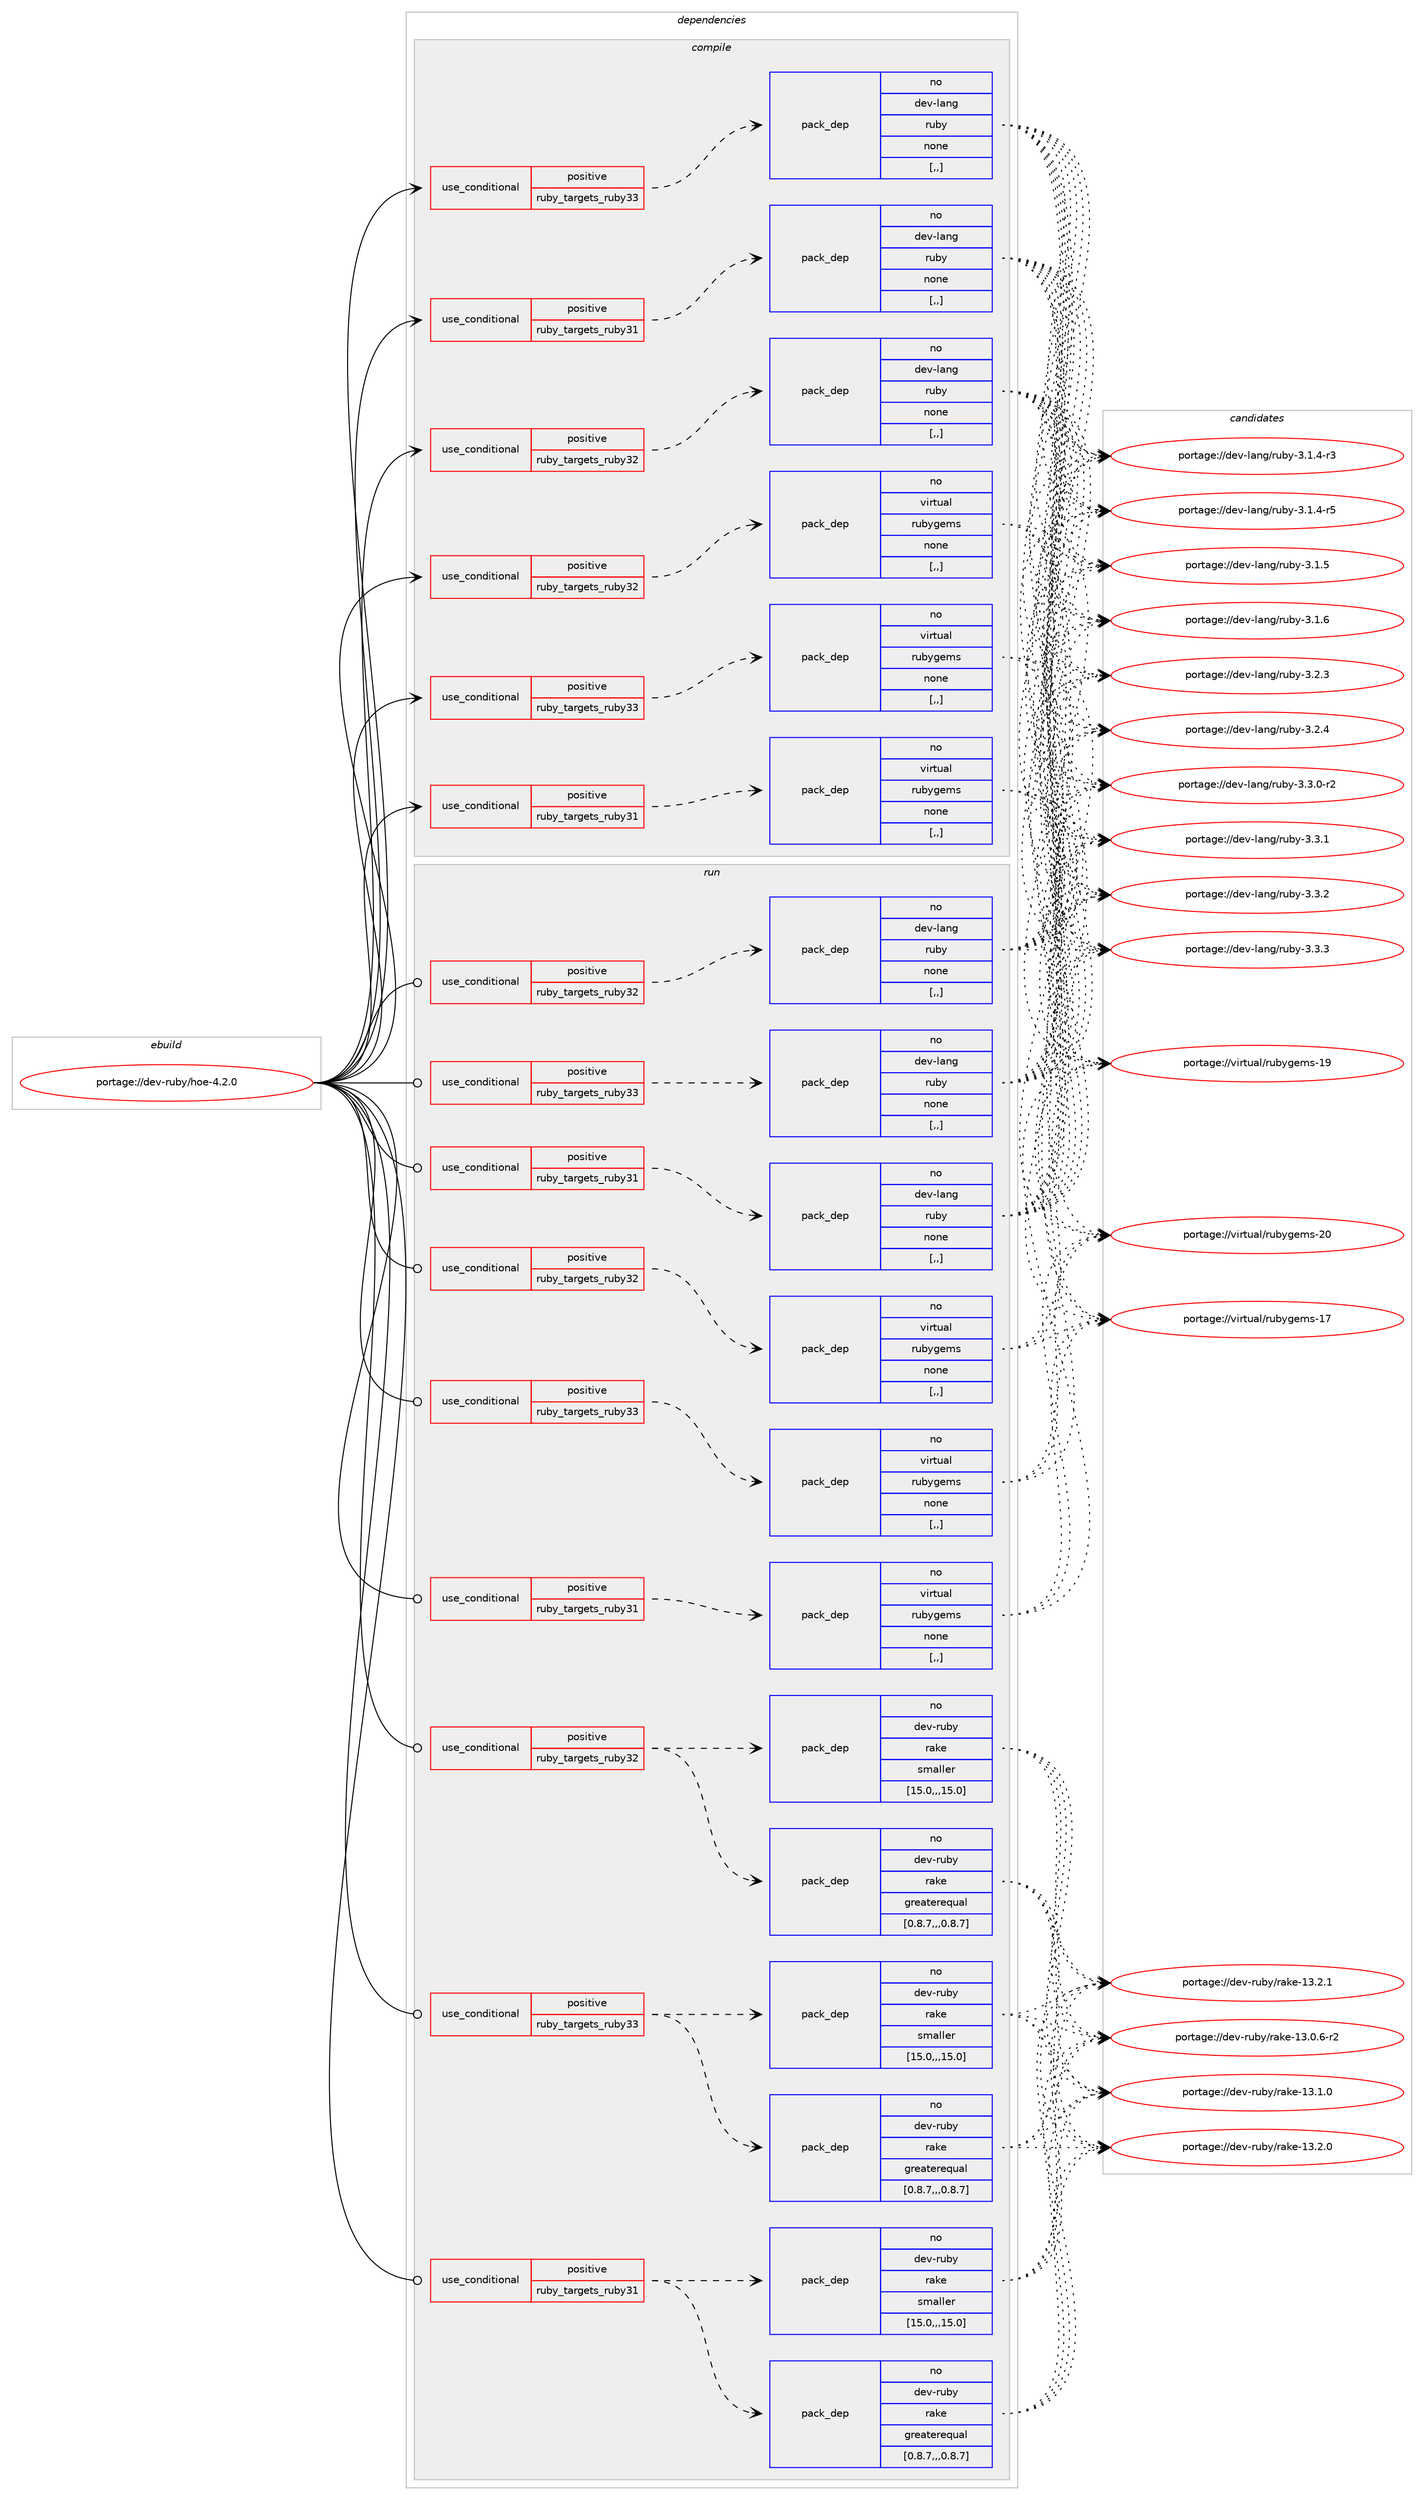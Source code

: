 digraph prolog {

# *************
# Graph options
# *************

newrank=true;
concentrate=true;
compound=true;
graph [rankdir=LR,fontname=Helvetica,fontsize=10,ranksep=1.5];#, ranksep=2.5, nodesep=0.2];
edge  [arrowhead=vee];
node  [fontname=Helvetica,fontsize=10];

# **********
# The ebuild
# **********

subgraph cluster_leftcol {
color=gray;
rank=same;
label=<<i>ebuild</i>>;
id [label="portage://dev-ruby/hoe-4.2.0", color=red, width=4, href="../dev-ruby/hoe-4.2.0.svg"];
}

# ****************
# The dependencies
# ****************

subgraph cluster_midcol {
color=gray;
label=<<i>dependencies</i>>;
subgraph cluster_compile {
fillcolor="#eeeeee";
style=filled;
label=<<i>compile</i>>;
subgraph cond47503 {
dependency182087 [label=<<TABLE BORDER="0" CELLBORDER="1" CELLSPACING="0" CELLPADDING="4"><TR><TD ROWSPAN="3" CELLPADDING="10">use_conditional</TD></TR><TR><TD>positive</TD></TR><TR><TD>ruby_targets_ruby31</TD></TR></TABLE>>, shape=none, color=red];
subgraph pack133287 {
dependency182088 [label=<<TABLE BORDER="0" CELLBORDER="1" CELLSPACING="0" CELLPADDING="4" WIDTH="220"><TR><TD ROWSPAN="6" CELLPADDING="30">pack_dep</TD></TR><TR><TD WIDTH="110">no</TD></TR><TR><TD>dev-lang</TD></TR><TR><TD>ruby</TD></TR><TR><TD>none</TD></TR><TR><TD>[,,]</TD></TR></TABLE>>, shape=none, color=blue];
}
dependency182087:e -> dependency182088:w [weight=20,style="dashed",arrowhead="vee"];
}
id:e -> dependency182087:w [weight=20,style="solid",arrowhead="vee"];
subgraph cond47504 {
dependency182089 [label=<<TABLE BORDER="0" CELLBORDER="1" CELLSPACING="0" CELLPADDING="4"><TR><TD ROWSPAN="3" CELLPADDING="10">use_conditional</TD></TR><TR><TD>positive</TD></TR><TR><TD>ruby_targets_ruby31</TD></TR></TABLE>>, shape=none, color=red];
subgraph pack133288 {
dependency182090 [label=<<TABLE BORDER="0" CELLBORDER="1" CELLSPACING="0" CELLPADDING="4" WIDTH="220"><TR><TD ROWSPAN="6" CELLPADDING="30">pack_dep</TD></TR><TR><TD WIDTH="110">no</TD></TR><TR><TD>virtual</TD></TR><TR><TD>rubygems</TD></TR><TR><TD>none</TD></TR><TR><TD>[,,]</TD></TR></TABLE>>, shape=none, color=blue];
}
dependency182089:e -> dependency182090:w [weight=20,style="dashed",arrowhead="vee"];
}
id:e -> dependency182089:w [weight=20,style="solid",arrowhead="vee"];
subgraph cond47505 {
dependency182091 [label=<<TABLE BORDER="0" CELLBORDER="1" CELLSPACING="0" CELLPADDING="4"><TR><TD ROWSPAN="3" CELLPADDING="10">use_conditional</TD></TR><TR><TD>positive</TD></TR><TR><TD>ruby_targets_ruby32</TD></TR></TABLE>>, shape=none, color=red];
subgraph pack133289 {
dependency182092 [label=<<TABLE BORDER="0" CELLBORDER="1" CELLSPACING="0" CELLPADDING="4" WIDTH="220"><TR><TD ROWSPAN="6" CELLPADDING="30">pack_dep</TD></TR><TR><TD WIDTH="110">no</TD></TR><TR><TD>dev-lang</TD></TR><TR><TD>ruby</TD></TR><TR><TD>none</TD></TR><TR><TD>[,,]</TD></TR></TABLE>>, shape=none, color=blue];
}
dependency182091:e -> dependency182092:w [weight=20,style="dashed",arrowhead="vee"];
}
id:e -> dependency182091:w [weight=20,style="solid",arrowhead="vee"];
subgraph cond47506 {
dependency182093 [label=<<TABLE BORDER="0" CELLBORDER="1" CELLSPACING="0" CELLPADDING="4"><TR><TD ROWSPAN="3" CELLPADDING="10">use_conditional</TD></TR><TR><TD>positive</TD></TR><TR><TD>ruby_targets_ruby32</TD></TR></TABLE>>, shape=none, color=red];
subgraph pack133290 {
dependency182094 [label=<<TABLE BORDER="0" CELLBORDER="1" CELLSPACING="0" CELLPADDING="4" WIDTH="220"><TR><TD ROWSPAN="6" CELLPADDING="30">pack_dep</TD></TR><TR><TD WIDTH="110">no</TD></TR><TR><TD>virtual</TD></TR><TR><TD>rubygems</TD></TR><TR><TD>none</TD></TR><TR><TD>[,,]</TD></TR></TABLE>>, shape=none, color=blue];
}
dependency182093:e -> dependency182094:w [weight=20,style="dashed",arrowhead="vee"];
}
id:e -> dependency182093:w [weight=20,style="solid",arrowhead="vee"];
subgraph cond47507 {
dependency182095 [label=<<TABLE BORDER="0" CELLBORDER="1" CELLSPACING="0" CELLPADDING="4"><TR><TD ROWSPAN="3" CELLPADDING="10">use_conditional</TD></TR><TR><TD>positive</TD></TR><TR><TD>ruby_targets_ruby33</TD></TR></TABLE>>, shape=none, color=red];
subgraph pack133291 {
dependency182096 [label=<<TABLE BORDER="0" CELLBORDER="1" CELLSPACING="0" CELLPADDING="4" WIDTH="220"><TR><TD ROWSPAN="6" CELLPADDING="30">pack_dep</TD></TR><TR><TD WIDTH="110">no</TD></TR><TR><TD>dev-lang</TD></TR><TR><TD>ruby</TD></TR><TR><TD>none</TD></TR><TR><TD>[,,]</TD></TR></TABLE>>, shape=none, color=blue];
}
dependency182095:e -> dependency182096:w [weight=20,style="dashed",arrowhead="vee"];
}
id:e -> dependency182095:w [weight=20,style="solid",arrowhead="vee"];
subgraph cond47508 {
dependency182097 [label=<<TABLE BORDER="0" CELLBORDER="1" CELLSPACING="0" CELLPADDING="4"><TR><TD ROWSPAN="3" CELLPADDING="10">use_conditional</TD></TR><TR><TD>positive</TD></TR><TR><TD>ruby_targets_ruby33</TD></TR></TABLE>>, shape=none, color=red];
subgraph pack133292 {
dependency182098 [label=<<TABLE BORDER="0" CELLBORDER="1" CELLSPACING="0" CELLPADDING="4" WIDTH="220"><TR><TD ROWSPAN="6" CELLPADDING="30">pack_dep</TD></TR><TR><TD WIDTH="110">no</TD></TR><TR><TD>virtual</TD></TR><TR><TD>rubygems</TD></TR><TR><TD>none</TD></TR><TR><TD>[,,]</TD></TR></TABLE>>, shape=none, color=blue];
}
dependency182097:e -> dependency182098:w [weight=20,style="dashed",arrowhead="vee"];
}
id:e -> dependency182097:w [weight=20,style="solid",arrowhead="vee"];
}
subgraph cluster_compileandrun {
fillcolor="#eeeeee";
style=filled;
label=<<i>compile and run</i>>;
}
subgraph cluster_run {
fillcolor="#eeeeee";
style=filled;
label=<<i>run</i>>;
subgraph cond47509 {
dependency182099 [label=<<TABLE BORDER="0" CELLBORDER="1" CELLSPACING="0" CELLPADDING="4"><TR><TD ROWSPAN="3" CELLPADDING="10">use_conditional</TD></TR><TR><TD>positive</TD></TR><TR><TD>ruby_targets_ruby31</TD></TR></TABLE>>, shape=none, color=red];
subgraph pack133293 {
dependency182100 [label=<<TABLE BORDER="0" CELLBORDER="1" CELLSPACING="0" CELLPADDING="4" WIDTH="220"><TR><TD ROWSPAN="6" CELLPADDING="30">pack_dep</TD></TR><TR><TD WIDTH="110">no</TD></TR><TR><TD>dev-lang</TD></TR><TR><TD>ruby</TD></TR><TR><TD>none</TD></TR><TR><TD>[,,]</TD></TR></TABLE>>, shape=none, color=blue];
}
dependency182099:e -> dependency182100:w [weight=20,style="dashed",arrowhead="vee"];
}
id:e -> dependency182099:w [weight=20,style="solid",arrowhead="odot"];
subgraph cond47510 {
dependency182101 [label=<<TABLE BORDER="0" CELLBORDER="1" CELLSPACING="0" CELLPADDING="4"><TR><TD ROWSPAN="3" CELLPADDING="10">use_conditional</TD></TR><TR><TD>positive</TD></TR><TR><TD>ruby_targets_ruby31</TD></TR></TABLE>>, shape=none, color=red];
subgraph pack133294 {
dependency182102 [label=<<TABLE BORDER="0" CELLBORDER="1" CELLSPACING="0" CELLPADDING="4" WIDTH="220"><TR><TD ROWSPAN="6" CELLPADDING="30">pack_dep</TD></TR><TR><TD WIDTH="110">no</TD></TR><TR><TD>dev-ruby</TD></TR><TR><TD>rake</TD></TR><TR><TD>greaterequal</TD></TR><TR><TD>[0.8.7,,,0.8.7]</TD></TR></TABLE>>, shape=none, color=blue];
}
dependency182101:e -> dependency182102:w [weight=20,style="dashed",arrowhead="vee"];
subgraph pack133295 {
dependency182103 [label=<<TABLE BORDER="0" CELLBORDER="1" CELLSPACING="0" CELLPADDING="4" WIDTH="220"><TR><TD ROWSPAN="6" CELLPADDING="30">pack_dep</TD></TR><TR><TD WIDTH="110">no</TD></TR><TR><TD>dev-ruby</TD></TR><TR><TD>rake</TD></TR><TR><TD>smaller</TD></TR><TR><TD>[15.0,,,15.0]</TD></TR></TABLE>>, shape=none, color=blue];
}
dependency182101:e -> dependency182103:w [weight=20,style="dashed",arrowhead="vee"];
}
id:e -> dependency182101:w [weight=20,style="solid",arrowhead="odot"];
subgraph cond47511 {
dependency182104 [label=<<TABLE BORDER="0" CELLBORDER="1" CELLSPACING="0" CELLPADDING="4"><TR><TD ROWSPAN="3" CELLPADDING="10">use_conditional</TD></TR><TR><TD>positive</TD></TR><TR><TD>ruby_targets_ruby31</TD></TR></TABLE>>, shape=none, color=red];
subgraph pack133296 {
dependency182105 [label=<<TABLE BORDER="0" CELLBORDER="1" CELLSPACING="0" CELLPADDING="4" WIDTH="220"><TR><TD ROWSPAN="6" CELLPADDING="30">pack_dep</TD></TR><TR><TD WIDTH="110">no</TD></TR><TR><TD>virtual</TD></TR><TR><TD>rubygems</TD></TR><TR><TD>none</TD></TR><TR><TD>[,,]</TD></TR></TABLE>>, shape=none, color=blue];
}
dependency182104:e -> dependency182105:w [weight=20,style="dashed",arrowhead="vee"];
}
id:e -> dependency182104:w [weight=20,style="solid",arrowhead="odot"];
subgraph cond47512 {
dependency182106 [label=<<TABLE BORDER="0" CELLBORDER="1" CELLSPACING="0" CELLPADDING="4"><TR><TD ROWSPAN="3" CELLPADDING="10">use_conditional</TD></TR><TR><TD>positive</TD></TR><TR><TD>ruby_targets_ruby32</TD></TR></TABLE>>, shape=none, color=red];
subgraph pack133297 {
dependency182107 [label=<<TABLE BORDER="0" CELLBORDER="1" CELLSPACING="0" CELLPADDING="4" WIDTH="220"><TR><TD ROWSPAN="6" CELLPADDING="30">pack_dep</TD></TR><TR><TD WIDTH="110">no</TD></TR><TR><TD>dev-lang</TD></TR><TR><TD>ruby</TD></TR><TR><TD>none</TD></TR><TR><TD>[,,]</TD></TR></TABLE>>, shape=none, color=blue];
}
dependency182106:e -> dependency182107:w [weight=20,style="dashed",arrowhead="vee"];
}
id:e -> dependency182106:w [weight=20,style="solid",arrowhead="odot"];
subgraph cond47513 {
dependency182108 [label=<<TABLE BORDER="0" CELLBORDER="1" CELLSPACING="0" CELLPADDING="4"><TR><TD ROWSPAN="3" CELLPADDING="10">use_conditional</TD></TR><TR><TD>positive</TD></TR><TR><TD>ruby_targets_ruby32</TD></TR></TABLE>>, shape=none, color=red];
subgraph pack133298 {
dependency182109 [label=<<TABLE BORDER="0" CELLBORDER="1" CELLSPACING="0" CELLPADDING="4" WIDTH="220"><TR><TD ROWSPAN="6" CELLPADDING="30">pack_dep</TD></TR><TR><TD WIDTH="110">no</TD></TR><TR><TD>dev-ruby</TD></TR><TR><TD>rake</TD></TR><TR><TD>greaterequal</TD></TR><TR><TD>[0.8.7,,,0.8.7]</TD></TR></TABLE>>, shape=none, color=blue];
}
dependency182108:e -> dependency182109:w [weight=20,style="dashed",arrowhead="vee"];
subgraph pack133299 {
dependency182110 [label=<<TABLE BORDER="0" CELLBORDER="1" CELLSPACING="0" CELLPADDING="4" WIDTH="220"><TR><TD ROWSPAN="6" CELLPADDING="30">pack_dep</TD></TR><TR><TD WIDTH="110">no</TD></TR><TR><TD>dev-ruby</TD></TR><TR><TD>rake</TD></TR><TR><TD>smaller</TD></TR><TR><TD>[15.0,,,15.0]</TD></TR></TABLE>>, shape=none, color=blue];
}
dependency182108:e -> dependency182110:w [weight=20,style="dashed",arrowhead="vee"];
}
id:e -> dependency182108:w [weight=20,style="solid",arrowhead="odot"];
subgraph cond47514 {
dependency182111 [label=<<TABLE BORDER="0" CELLBORDER="1" CELLSPACING="0" CELLPADDING="4"><TR><TD ROWSPAN="3" CELLPADDING="10">use_conditional</TD></TR><TR><TD>positive</TD></TR><TR><TD>ruby_targets_ruby32</TD></TR></TABLE>>, shape=none, color=red];
subgraph pack133300 {
dependency182112 [label=<<TABLE BORDER="0" CELLBORDER="1" CELLSPACING="0" CELLPADDING="4" WIDTH="220"><TR><TD ROWSPAN="6" CELLPADDING="30">pack_dep</TD></TR><TR><TD WIDTH="110">no</TD></TR><TR><TD>virtual</TD></TR><TR><TD>rubygems</TD></TR><TR><TD>none</TD></TR><TR><TD>[,,]</TD></TR></TABLE>>, shape=none, color=blue];
}
dependency182111:e -> dependency182112:w [weight=20,style="dashed",arrowhead="vee"];
}
id:e -> dependency182111:w [weight=20,style="solid",arrowhead="odot"];
subgraph cond47515 {
dependency182113 [label=<<TABLE BORDER="0" CELLBORDER="1" CELLSPACING="0" CELLPADDING="4"><TR><TD ROWSPAN="3" CELLPADDING="10">use_conditional</TD></TR><TR><TD>positive</TD></TR><TR><TD>ruby_targets_ruby33</TD></TR></TABLE>>, shape=none, color=red];
subgraph pack133301 {
dependency182114 [label=<<TABLE BORDER="0" CELLBORDER="1" CELLSPACING="0" CELLPADDING="4" WIDTH="220"><TR><TD ROWSPAN="6" CELLPADDING="30">pack_dep</TD></TR><TR><TD WIDTH="110">no</TD></TR><TR><TD>dev-lang</TD></TR><TR><TD>ruby</TD></TR><TR><TD>none</TD></TR><TR><TD>[,,]</TD></TR></TABLE>>, shape=none, color=blue];
}
dependency182113:e -> dependency182114:w [weight=20,style="dashed",arrowhead="vee"];
}
id:e -> dependency182113:w [weight=20,style="solid",arrowhead="odot"];
subgraph cond47516 {
dependency182115 [label=<<TABLE BORDER="0" CELLBORDER="1" CELLSPACING="0" CELLPADDING="4"><TR><TD ROWSPAN="3" CELLPADDING="10">use_conditional</TD></TR><TR><TD>positive</TD></TR><TR><TD>ruby_targets_ruby33</TD></TR></TABLE>>, shape=none, color=red];
subgraph pack133302 {
dependency182116 [label=<<TABLE BORDER="0" CELLBORDER="1" CELLSPACING="0" CELLPADDING="4" WIDTH="220"><TR><TD ROWSPAN="6" CELLPADDING="30">pack_dep</TD></TR><TR><TD WIDTH="110">no</TD></TR><TR><TD>dev-ruby</TD></TR><TR><TD>rake</TD></TR><TR><TD>greaterequal</TD></TR><TR><TD>[0.8.7,,,0.8.7]</TD></TR></TABLE>>, shape=none, color=blue];
}
dependency182115:e -> dependency182116:w [weight=20,style="dashed",arrowhead="vee"];
subgraph pack133303 {
dependency182117 [label=<<TABLE BORDER="0" CELLBORDER="1" CELLSPACING="0" CELLPADDING="4" WIDTH="220"><TR><TD ROWSPAN="6" CELLPADDING="30">pack_dep</TD></TR><TR><TD WIDTH="110">no</TD></TR><TR><TD>dev-ruby</TD></TR><TR><TD>rake</TD></TR><TR><TD>smaller</TD></TR><TR><TD>[15.0,,,15.0]</TD></TR></TABLE>>, shape=none, color=blue];
}
dependency182115:e -> dependency182117:w [weight=20,style="dashed",arrowhead="vee"];
}
id:e -> dependency182115:w [weight=20,style="solid",arrowhead="odot"];
subgraph cond47517 {
dependency182118 [label=<<TABLE BORDER="0" CELLBORDER="1" CELLSPACING="0" CELLPADDING="4"><TR><TD ROWSPAN="3" CELLPADDING="10">use_conditional</TD></TR><TR><TD>positive</TD></TR><TR><TD>ruby_targets_ruby33</TD></TR></TABLE>>, shape=none, color=red];
subgraph pack133304 {
dependency182119 [label=<<TABLE BORDER="0" CELLBORDER="1" CELLSPACING="0" CELLPADDING="4" WIDTH="220"><TR><TD ROWSPAN="6" CELLPADDING="30">pack_dep</TD></TR><TR><TD WIDTH="110">no</TD></TR><TR><TD>virtual</TD></TR><TR><TD>rubygems</TD></TR><TR><TD>none</TD></TR><TR><TD>[,,]</TD></TR></TABLE>>, shape=none, color=blue];
}
dependency182118:e -> dependency182119:w [weight=20,style="dashed",arrowhead="vee"];
}
id:e -> dependency182118:w [weight=20,style="solid",arrowhead="odot"];
}
}

# **************
# The candidates
# **************

subgraph cluster_choices {
rank=same;
color=gray;
label=<<i>candidates</i>>;

subgraph choice133287 {
color=black;
nodesep=1;
choice100101118451089711010347114117981214551464946524511451 [label="portage://dev-lang/ruby-3.1.4-r3", color=red, width=4,href="../dev-lang/ruby-3.1.4-r3.svg"];
choice100101118451089711010347114117981214551464946524511453 [label="portage://dev-lang/ruby-3.1.4-r5", color=red, width=4,href="../dev-lang/ruby-3.1.4-r5.svg"];
choice10010111845108971101034711411798121455146494653 [label="portage://dev-lang/ruby-3.1.5", color=red, width=4,href="../dev-lang/ruby-3.1.5.svg"];
choice10010111845108971101034711411798121455146494654 [label="portage://dev-lang/ruby-3.1.6", color=red, width=4,href="../dev-lang/ruby-3.1.6.svg"];
choice10010111845108971101034711411798121455146504651 [label="portage://dev-lang/ruby-3.2.3", color=red, width=4,href="../dev-lang/ruby-3.2.3.svg"];
choice10010111845108971101034711411798121455146504652 [label="portage://dev-lang/ruby-3.2.4", color=red, width=4,href="../dev-lang/ruby-3.2.4.svg"];
choice100101118451089711010347114117981214551465146484511450 [label="portage://dev-lang/ruby-3.3.0-r2", color=red, width=4,href="../dev-lang/ruby-3.3.0-r2.svg"];
choice10010111845108971101034711411798121455146514649 [label="portage://dev-lang/ruby-3.3.1", color=red, width=4,href="../dev-lang/ruby-3.3.1.svg"];
choice10010111845108971101034711411798121455146514650 [label="portage://dev-lang/ruby-3.3.2", color=red, width=4,href="../dev-lang/ruby-3.3.2.svg"];
choice10010111845108971101034711411798121455146514651 [label="portage://dev-lang/ruby-3.3.3", color=red, width=4,href="../dev-lang/ruby-3.3.3.svg"];
dependency182088:e -> choice100101118451089711010347114117981214551464946524511451:w [style=dotted,weight="100"];
dependency182088:e -> choice100101118451089711010347114117981214551464946524511453:w [style=dotted,weight="100"];
dependency182088:e -> choice10010111845108971101034711411798121455146494653:w [style=dotted,weight="100"];
dependency182088:e -> choice10010111845108971101034711411798121455146494654:w [style=dotted,weight="100"];
dependency182088:e -> choice10010111845108971101034711411798121455146504651:w [style=dotted,weight="100"];
dependency182088:e -> choice10010111845108971101034711411798121455146504652:w [style=dotted,weight="100"];
dependency182088:e -> choice100101118451089711010347114117981214551465146484511450:w [style=dotted,weight="100"];
dependency182088:e -> choice10010111845108971101034711411798121455146514649:w [style=dotted,weight="100"];
dependency182088:e -> choice10010111845108971101034711411798121455146514650:w [style=dotted,weight="100"];
dependency182088:e -> choice10010111845108971101034711411798121455146514651:w [style=dotted,weight="100"];
}
subgraph choice133288 {
color=black;
nodesep=1;
choice118105114116117971084711411798121103101109115454955 [label="portage://virtual/rubygems-17", color=red, width=4,href="../virtual/rubygems-17.svg"];
choice118105114116117971084711411798121103101109115454957 [label="portage://virtual/rubygems-19", color=red, width=4,href="../virtual/rubygems-19.svg"];
choice118105114116117971084711411798121103101109115455048 [label="portage://virtual/rubygems-20", color=red, width=4,href="../virtual/rubygems-20.svg"];
dependency182090:e -> choice118105114116117971084711411798121103101109115454955:w [style=dotted,weight="100"];
dependency182090:e -> choice118105114116117971084711411798121103101109115454957:w [style=dotted,weight="100"];
dependency182090:e -> choice118105114116117971084711411798121103101109115455048:w [style=dotted,weight="100"];
}
subgraph choice133289 {
color=black;
nodesep=1;
choice100101118451089711010347114117981214551464946524511451 [label="portage://dev-lang/ruby-3.1.4-r3", color=red, width=4,href="../dev-lang/ruby-3.1.4-r3.svg"];
choice100101118451089711010347114117981214551464946524511453 [label="portage://dev-lang/ruby-3.1.4-r5", color=red, width=4,href="../dev-lang/ruby-3.1.4-r5.svg"];
choice10010111845108971101034711411798121455146494653 [label="portage://dev-lang/ruby-3.1.5", color=red, width=4,href="../dev-lang/ruby-3.1.5.svg"];
choice10010111845108971101034711411798121455146494654 [label="portage://dev-lang/ruby-3.1.6", color=red, width=4,href="../dev-lang/ruby-3.1.6.svg"];
choice10010111845108971101034711411798121455146504651 [label="portage://dev-lang/ruby-3.2.3", color=red, width=4,href="../dev-lang/ruby-3.2.3.svg"];
choice10010111845108971101034711411798121455146504652 [label="portage://dev-lang/ruby-3.2.4", color=red, width=4,href="../dev-lang/ruby-3.2.4.svg"];
choice100101118451089711010347114117981214551465146484511450 [label="portage://dev-lang/ruby-3.3.0-r2", color=red, width=4,href="../dev-lang/ruby-3.3.0-r2.svg"];
choice10010111845108971101034711411798121455146514649 [label="portage://dev-lang/ruby-3.3.1", color=red, width=4,href="../dev-lang/ruby-3.3.1.svg"];
choice10010111845108971101034711411798121455146514650 [label="portage://dev-lang/ruby-3.3.2", color=red, width=4,href="../dev-lang/ruby-3.3.2.svg"];
choice10010111845108971101034711411798121455146514651 [label="portage://dev-lang/ruby-3.3.3", color=red, width=4,href="../dev-lang/ruby-3.3.3.svg"];
dependency182092:e -> choice100101118451089711010347114117981214551464946524511451:w [style=dotted,weight="100"];
dependency182092:e -> choice100101118451089711010347114117981214551464946524511453:w [style=dotted,weight="100"];
dependency182092:e -> choice10010111845108971101034711411798121455146494653:w [style=dotted,weight="100"];
dependency182092:e -> choice10010111845108971101034711411798121455146494654:w [style=dotted,weight="100"];
dependency182092:e -> choice10010111845108971101034711411798121455146504651:w [style=dotted,weight="100"];
dependency182092:e -> choice10010111845108971101034711411798121455146504652:w [style=dotted,weight="100"];
dependency182092:e -> choice100101118451089711010347114117981214551465146484511450:w [style=dotted,weight="100"];
dependency182092:e -> choice10010111845108971101034711411798121455146514649:w [style=dotted,weight="100"];
dependency182092:e -> choice10010111845108971101034711411798121455146514650:w [style=dotted,weight="100"];
dependency182092:e -> choice10010111845108971101034711411798121455146514651:w [style=dotted,weight="100"];
}
subgraph choice133290 {
color=black;
nodesep=1;
choice118105114116117971084711411798121103101109115454955 [label="portage://virtual/rubygems-17", color=red, width=4,href="../virtual/rubygems-17.svg"];
choice118105114116117971084711411798121103101109115454957 [label="portage://virtual/rubygems-19", color=red, width=4,href="../virtual/rubygems-19.svg"];
choice118105114116117971084711411798121103101109115455048 [label="portage://virtual/rubygems-20", color=red, width=4,href="../virtual/rubygems-20.svg"];
dependency182094:e -> choice118105114116117971084711411798121103101109115454955:w [style=dotted,weight="100"];
dependency182094:e -> choice118105114116117971084711411798121103101109115454957:w [style=dotted,weight="100"];
dependency182094:e -> choice118105114116117971084711411798121103101109115455048:w [style=dotted,weight="100"];
}
subgraph choice133291 {
color=black;
nodesep=1;
choice100101118451089711010347114117981214551464946524511451 [label="portage://dev-lang/ruby-3.1.4-r3", color=red, width=4,href="../dev-lang/ruby-3.1.4-r3.svg"];
choice100101118451089711010347114117981214551464946524511453 [label="portage://dev-lang/ruby-3.1.4-r5", color=red, width=4,href="../dev-lang/ruby-3.1.4-r5.svg"];
choice10010111845108971101034711411798121455146494653 [label="portage://dev-lang/ruby-3.1.5", color=red, width=4,href="../dev-lang/ruby-3.1.5.svg"];
choice10010111845108971101034711411798121455146494654 [label="portage://dev-lang/ruby-3.1.6", color=red, width=4,href="../dev-lang/ruby-3.1.6.svg"];
choice10010111845108971101034711411798121455146504651 [label="portage://dev-lang/ruby-3.2.3", color=red, width=4,href="../dev-lang/ruby-3.2.3.svg"];
choice10010111845108971101034711411798121455146504652 [label="portage://dev-lang/ruby-3.2.4", color=red, width=4,href="../dev-lang/ruby-3.2.4.svg"];
choice100101118451089711010347114117981214551465146484511450 [label="portage://dev-lang/ruby-3.3.0-r2", color=red, width=4,href="../dev-lang/ruby-3.3.0-r2.svg"];
choice10010111845108971101034711411798121455146514649 [label="portage://dev-lang/ruby-3.3.1", color=red, width=4,href="../dev-lang/ruby-3.3.1.svg"];
choice10010111845108971101034711411798121455146514650 [label="portage://dev-lang/ruby-3.3.2", color=red, width=4,href="../dev-lang/ruby-3.3.2.svg"];
choice10010111845108971101034711411798121455146514651 [label="portage://dev-lang/ruby-3.3.3", color=red, width=4,href="../dev-lang/ruby-3.3.3.svg"];
dependency182096:e -> choice100101118451089711010347114117981214551464946524511451:w [style=dotted,weight="100"];
dependency182096:e -> choice100101118451089711010347114117981214551464946524511453:w [style=dotted,weight="100"];
dependency182096:e -> choice10010111845108971101034711411798121455146494653:w [style=dotted,weight="100"];
dependency182096:e -> choice10010111845108971101034711411798121455146494654:w [style=dotted,weight="100"];
dependency182096:e -> choice10010111845108971101034711411798121455146504651:w [style=dotted,weight="100"];
dependency182096:e -> choice10010111845108971101034711411798121455146504652:w [style=dotted,weight="100"];
dependency182096:e -> choice100101118451089711010347114117981214551465146484511450:w [style=dotted,weight="100"];
dependency182096:e -> choice10010111845108971101034711411798121455146514649:w [style=dotted,weight="100"];
dependency182096:e -> choice10010111845108971101034711411798121455146514650:w [style=dotted,weight="100"];
dependency182096:e -> choice10010111845108971101034711411798121455146514651:w [style=dotted,weight="100"];
}
subgraph choice133292 {
color=black;
nodesep=1;
choice118105114116117971084711411798121103101109115454955 [label="portage://virtual/rubygems-17", color=red, width=4,href="../virtual/rubygems-17.svg"];
choice118105114116117971084711411798121103101109115454957 [label="portage://virtual/rubygems-19", color=red, width=4,href="../virtual/rubygems-19.svg"];
choice118105114116117971084711411798121103101109115455048 [label="portage://virtual/rubygems-20", color=red, width=4,href="../virtual/rubygems-20.svg"];
dependency182098:e -> choice118105114116117971084711411798121103101109115454955:w [style=dotted,weight="100"];
dependency182098:e -> choice118105114116117971084711411798121103101109115454957:w [style=dotted,weight="100"];
dependency182098:e -> choice118105114116117971084711411798121103101109115455048:w [style=dotted,weight="100"];
}
subgraph choice133293 {
color=black;
nodesep=1;
choice100101118451089711010347114117981214551464946524511451 [label="portage://dev-lang/ruby-3.1.4-r3", color=red, width=4,href="../dev-lang/ruby-3.1.4-r3.svg"];
choice100101118451089711010347114117981214551464946524511453 [label="portage://dev-lang/ruby-3.1.4-r5", color=red, width=4,href="../dev-lang/ruby-3.1.4-r5.svg"];
choice10010111845108971101034711411798121455146494653 [label="portage://dev-lang/ruby-3.1.5", color=red, width=4,href="../dev-lang/ruby-3.1.5.svg"];
choice10010111845108971101034711411798121455146494654 [label="portage://dev-lang/ruby-3.1.6", color=red, width=4,href="../dev-lang/ruby-3.1.6.svg"];
choice10010111845108971101034711411798121455146504651 [label="portage://dev-lang/ruby-3.2.3", color=red, width=4,href="../dev-lang/ruby-3.2.3.svg"];
choice10010111845108971101034711411798121455146504652 [label="portage://dev-lang/ruby-3.2.4", color=red, width=4,href="../dev-lang/ruby-3.2.4.svg"];
choice100101118451089711010347114117981214551465146484511450 [label="portage://dev-lang/ruby-3.3.0-r2", color=red, width=4,href="../dev-lang/ruby-3.3.0-r2.svg"];
choice10010111845108971101034711411798121455146514649 [label="portage://dev-lang/ruby-3.3.1", color=red, width=4,href="../dev-lang/ruby-3.3.1.svg"];
choice10010111845108971101034711411798121455146514650 [label="portage://dev-lang/ruby-3.3.2", color=red, width=4,href="../dev-lang/ruby-3.3.2.svg"];
choice10010111845108971101034711411798121455146514651 [label="portage://dev-lang/ruby-3.3.3", color=red, width=4,href="../dev-lang/ruby-3.3.3.svg"];
dependency182100:e -> choice100101118451089711010347114117981214551464946524511451:w [style=dotted,weight="100"];
dependency182100:e -> choice100101118451089711010347114117981214551464946524511453:w [style=dotted,weight="100"];
dependency182100:e -> choice10010111845108971101034711411798121455146494653:w [style=dotted,weight="100"];
dependency182100:e -> choice10010111845108971101034711411798121455146494654:w [style=dotted,weight="100"];
dependency182100:e -> choice10010111845108971101034711411798121455146504651:w [style=dotted,weight="100"];
dependency182100:e -> choice10010111845108971101034711411798121455146504652:w [style=dotted,weight="100"];
dependency182100:e -> choice100101118451089711010347114117981214551465146484511450:w [style=dotted,weight="100"];
dependency182100:e -> choice10010111845108971101034711411798121455146514649:w [style=dotted,weight="100"];
dependency182100:e -> choice10010111845108971101034711411798121455146514650:w [style=dotted,weight="100"];
dependency182100:e -> choice10010111845108971101034711411798121455146514651:w [style=dotted,weight="100"];
}
subgraph choice133294 {
color=black;
nodesep=1;
choice10010111845114117981214711497107101454951464846544511450 [label="portage://dev-ruby/rake-13.0.6-r2", color=red, width=4,href="../dev-ruby/rake-13.0.6-r2.svg"];
choice1001011184511411798121471149710710145495146494648 [label="portage://dev-ruby/rake-13.1.0", color=red, width=4,href="../dev-ruby/rake-13.1.0.svg"];
choice1001011184511411798121471149710710145495146504648 [label="portage://dev-ruby/rake-13.2.0", color=red, width=4,href="../dev-ruby/rake-13.2.0.svg"];
choice1001011184511411798121471149710710145495146504649 [label="portage://dev-ruby/rake-13.2.1", color=red, width=4,href="../dev-ruby/rake-13.2.1.svg"];
dependency182102:e -> choice10010111845114117981214711497107101454951464846544511450:w [style=dotted,weight="100"];
dependency182102:e -> choice1001011184511411798121471149710710145495146494648:w [style=dotted,weight="100"];
dependency182102:e -> choice1001011184511411798121471149710710145495146504648:w [style=dotted,weight="100"];
dependency182102:e -> choice1001011184511411798121471149710710145495146504649:w [style=dotted,weight="100"];
}
subgraph choice133295 {
color=black;
nodesep=1;
choice10010111845114117981214711497107101454951464846544511450 [label="portage://dev-ruby/rake-13.0.6-r2", color=red, width=4,href="../dev-ruby/rake-13.0.6-r2.svg"];
choice1001011184511411798121471149710710145495146494648 [label="portage://dev-ruby/rake-13.1.0", color=red, width=4,href="../dev-ruby/rake-13.1.0.svg"];
choice1001011184511411798121471149710710145495146504648 [label="portage://dev-ruby/rake-13.2.0", color=red, width=4,href="../dev-ruby/rake-13.2.0.svg"];
choice1001011184511411798121471149710710145495146504649 [label="portage://dev-ruby/rake-13.2.1", color=red, width=4,href="../dev-ruby/rake-13.2.1.svg"];
dependency182103:e -> choice10010111845114117981214711497107101454951464846544511450:w [style=dotted,weight="100"];
dependency182103:e -> choice1001011184511411798121471149710710145495146494648:w [style=dotted,weight="100"];
dependency182103:e -> choice1001011184511411798121471149710710145495146504648:w [style=dotted,weight="100"];
dependency182103:e -> choice1001011184511411798121471149710710145495146504649:w [style=dotted,weight="100"];
}
subgraph choice133296 {
color=black;
nodesep=1;
choice118105114116117971084711411798121103101109115454955 [label="portage://virtual/rubygems-17", color=red, width=4,href="../virtual/rubygems-17.svg"];
choice118105114116117971084711411798121103101109115454957 [label="portage://virtual/rubygems-19", color=red, width=4,href="../virtual/rubygems-19.svg"];
choice118105114116117971084711411798121103101109115455048 [label="portage://virtual/rubygems-20", color=red, width=4,href="../virtual/rubygems-20.svg"];
dependency182105:e -> choice118105114116117971084711411798121103101109115454955:w [style=dotted,weight="100"];
dependency182105:e -> choice118105114116117971084711411798121103101109115454957:w [style=dotted,weight="100"];
dependency182105:e -> choice118105114116117971084711411798121103101109115455048:w [style=dotted,weight="100"];
}
subgraph choice133297 {
color=black;
nodesep=1;
choice100101118451089711010347114117981214551464946524511451 [label="portage://dev-lang/ruby-3.1.4-r3", color=red, width=4,href="../dev-lang/ruby-3.1.4-r3.svg"];
choice100101118451089711010347114117981214551464946524511453 [label="portage://dev-lang/ruby-3.1.4-r5", color=red, width=4,href="../dev-lang/ruby-3.1.4-r5.svg"];
choice10010111845108971101034711411798121455146494653 [label="portage://dev-lang/ruby-3.1.5", color=red, width=4,href="../dev-lang/ruby-3.1.5.svg"];
choice10010111845108971101034711411798121455146494654 [label="portage://dev-lang/ruby-3.1.6", color=red, width=4,href="../dev-lang/ruby-3.1.6.svg"];
choice10010111845108971101034711411798121455146504651 [label="portage://dev-lang/ruby-3.2.3", color=red, width=4,href="../dev-lang/ruby-3.2.3.svg"];
choice10010111845108971101034711411798121455146504652 [label="portage://dev-lang/ruby-3.2.4", color=red, width=4,href="../dev-lang/ruby-3.2.4.svg"];
choice100101118451089711010347114117981214551465146484511450 [label="portage://dev-lang/ruby-3.3.0-r2", color=red, width=4,href="../dev-lang/ruby-3.3.0-r2.svg"];
choice10010111845108971101034711411798121455146514649 [label="portage://dev-lang/ruby-3.3.1", color=red, width=4,href="../dev-lang/ruby-3.3.1.svg"];
choice10010111845108971101034711411798121455146514650 [label="portage://dev-lang/ruby-3.3.2", color=red, width=4,href="../dev-lang/ruby-3.3.2.svg"];
choice10010111845108971101034711411798121455146514651 [label="portage://dev-lang/ruby-3.3.3", color=red, width=4,href="../dev-lang/ruby-3.3.3.svg"];
dependency182107:e -> choice100101118451089711010347114117981214551464946524511451:w [style=dotted,weight="100"];
dependency182107:e -> choice100101118451089711010347114117981214551464946524511453:w [style=dotted,weight="100"];
dependency182107:e -> choice10010111845108971101034711411798121455146494653:w [style=dotted,weight="100"];
dependency182107:e -> choice10010111845108971101034711411798121455146494654:w [style=dotted,weight="100"];
dependency182107:e -> choice10010111845108971101034711411798121455146504651:w [style=dotted,weight="100"];
dependency182107:e -> choice10010111845108971101034711411798121455146504652:w [style=dotted,weight="100"];
dependency182107:e -> choice100101118451089711010347114117981214551465146484511450:w [style=dotted,weight="100"];
dependency182107:e -> choice10010111845108971101034711411798121455146514649:w [style=dotted,weight="100"];
dependency182107:e -> choice10010111845108971101034711411798121455146514650:w [style=dotted,weight="100"];
dependency182107:e -> choice10010111845108971101034711411798121455146514651:w [style=dotted,weight="100"];
}
subgraph choice133298 {
color=black;
nodesep=1;
choice10010111845114117981214711497107101454951464846544511450 [label="portage://dev-ruby/rake-13.0.6-r2", color=red, width=4,href="../dev-ruby/rake-13.0.6-r2.svg"];
choice1001011184511411798121471149710710145495146494648 [label="portage://dev-ruby/rake-13.1.0", color=red, width=4,href="../dev-ruby/rake-13.1.0.svg"];
choice1001011184511411798121471149710710145495146504648 [label="portage://dev-ruby/rake-13.2.0", color=red, width=4,href="../dev-ruby/rake-13.2.0.svg"];
choice1001011184511411798121471149710710145495146504649 [label="portage://dev-ruby/rake-13.2.1", color=red, width=4,href="../dev-ruby/rake-13.2.1.svg"];
dependency182109:e -> choice10010111845114117981214711497107101454951464846544511450:w [style=dotted,weight="100"];
dependency182109:e -> choice1001011184511411798121471149710710145495146494648:w [style=dotted,weight="100"];
dependency182109:e -> choice1001011184511411798121471149710710145495146504648:w [style=dotted,weight="100"];
dependency182109:e -> choice1001011184511411798121471149710710145495146504649:w [style=dotted,weight="100"];
}
subgraph choice133299 {
color=black;
nodesep=1;
choice10010111845114117981214711497107101454951464846544511450 [label="portage://dev-ruby/rake-13.0.6-r2", color=red, width=4,href="../dev-ruby/rake-13.0.6-r2.svg"];
choice1001011184511411798121471149710710145495146494648 [label="portage://dev-ruby/rake-13.1.0", color=red, width=4,href="../dev-ruby/rake-13.1.0.svg"];
choice1001011184511411798121471149710710145495146504648 [label="portage://dev-ruby/rake-13.2.0", color=red, width=4,href="../dev-ruby/rake-13.2.0.svg"];
choice1001011184511411798121471149710710145495146504649 [label="portage://dev-ruby/rake-13.2.1", color=red, width=4,href="../dev-ruby/rake-13.2.1.svg"];
dependency182110:e -> choice10010111845114117981214711497107101454951464846544511450:w [style=dotted,weight="100"];
dependency182110:e -> choice1001011184511411798121471149710710145495146494648:w [style=dotted,weight="100"];
dependency182110:e -> choice1001011184511411798121471149710710145495146504648:w [style=dotted,weight="100"];
dependency182110:e -> choice1001011184511411798121471149710710145495146504649:w [style=dotted,weight="100"];
}
subgraph choice133300 {
color=black;
nodesep=1;
choice118105114116117971084711411798121103101109115454955 [label="portage://virtual/rubygems-17", color=red, width=4,href="../virtual/rubygems-17.svg"];
choice118105114116117971084711411798121103101109115454957 [label="portage://virtual/rubygems-19", color=red, width=4,href="../virtual/rubygems-19.svg"];
choice118105114116117971084711411798121103101109115455048 [label="portage://virtual/rubygems-20", color=red, width=4,href="../virtual/rubygems-20.svg"];
dependency182112:e -> choice118105114116117971084711411798121103101109115454955:w [style=dotted,weight="100"];
dependency182112:e -> choice118105114116117971084711411798121103101109115454957:w [style=dotted,weight="100"];
dependency182112:e -> choice118105114116117971084711411798121103101109115455048:w [style=dotted,weight="100"];
}
subgraph choice133301 {
color=black;
nodesep=1;
choice100101118451089711010347114117981214551464946524511451 [label="portage://dev-lang/ruby-3.1.4-r3", color=red, width=4,href="../dev-lang/ruby-3.1.4-r3.svg"];
choice100101118451089711010347114117981214551464946524511453 [label="portage://dev-lang/ruby-3.1.4-r5", color=red, width=4,href="../dev-lang/ruby-3.1.4-r5.svg"];
choice10010111845108971101034711411798121455146494653 [label="portage://dev-lang/ruby-3.1.5", color=red, width=4,href="../dev-lang/ruby-3.1.5.svg"];
choice10010111845108971101034711411798121455146494654 [label="portage://dev-lang/ruby-3.1.6", color=red, width=4,href="../dev-lang/ruby-3.1.6.svg"];
choice10010111845108971101034711411798121455146504651 [label="portage://dev-lang/ruby-3.2.3", color=red, width=4,href="../dev-lang/ruby-3.2.3.svg"];
choice10010111845108971101034711411798121455146504652 [label="portage://dev-lang/ruby-3.2.4", color=red, width=4,href="../dev-lang/ruby-3.2.4.svg"];
choice100101118451089711010347114117981214551465146484511450 [label="portage://dev-lang/ruby-3.3.0-r2", color=red, width=4,href="../dev-lang/ruby-3.3.0-r2.svg"];
choice10010111845108971101034711411798121455146514649 [label="portage://dev-lang/ruby-3.3.1", color=red, width=4,href="../dev-lang/ruby-3.3.1.svg"];
choice10010111845108971101034711411798121455146514650 [label="portage://dev-lang/ruby-3.3.2", color=red, width=4,href="../dev-lang/ruby-3.3.2.svg"];
choice10010111845108971101034711411798121455146514651 [label="portage://dev-lang/ruby-3.3.3", color=red, width=4,href="../dev-lang/ruby-3.3.3.svg"];
dependency182114:e -> choice100101118451089711010347114117981214551464946524511451:w [style=dotted,weight="100"];
dependency182114:e -> choice100101118451089711010347114117981214551464946524511453:w [style=dotted,weight="100"];
dependency182114:e -> choice10010111845108971101034711411798121455146494653:w [style=dotted,weight="100"];
dependency182114:e -> choice10010111845108971101034711411798121455146494654:w [style=dotted,weight="100"];
dependency182114:e -> choice10010111845108971101034711411798121455146504651:w [style=dotted,weight="100"];
dependency182114:e -> choice10010111845108971101034711411798121455146504652:w [style=dotted,weight="100"];
dependency182114:e -> choice100101118451089711010347114117981214551465146484511450:w [style=dotted,weight="100"];
dependency182114:e -> choice10010111845108971101034711411798121455146514649:w [style=dotted,weight="100"];
dependency182114:e -> choice10010111845108971101034711411798121455146514650:w [style=dotted,weight="100"];
dependency182114:e -> choice10010111845108971101034711411798121455146514651:w [style=dotted,weight="100"];
}
subgraph choice133302 {
color=black;
nodesep=1;
choice10010111845114117981214711497107101454951464846544511450 [label="portage://dev-ruby/rake-13.0.6-r2", color=red, width=4,href="../dev-ruby/rake-13.0.6-r2.svg"];
choice1001011184511411798121471149710710145495146494648 [label="portage://dev-ruby/rake-13.1.0", color=red, width=4,href="../dev-ruby/rake-13.1.0.svg"];
choice1001011184511411798121471149710710145495146504648 [label="portage://dev-ruby/rake-13.2.0", color=red, width=4,href="../dev-ruby/rake-13.2.0.svg"];
choice1001011184511411798121471149710710145495146504649 [label="portage://dev-ruby/rake-13.2.1", color=red, width=4,href="../dev-ruby/rake-13.2.1.svg"];
dependency182116:e -> choice10010111845114117981214711497107101454951464846544511450:w [style=dotted,weight="100"];
dependency182116:e -> choice1001011184511411798121471149710710145495146494648:w [style=dotted,weight="100"];
dependency182116:e -> choice1001011184511411798121471149710710145495146504648:w [style=dotted,weight="100"];
dependency182116:e -> choice1001011184511411798121471149710710145495146504649:w [style=dotted,weight="100"];
}
subgraph choice133303 {
color=black;
nodesep=1;
choice10010111845114117981214711497107101454951464846544511450 [label="portage://dev-ruby/rake-13.0.6-r2", color=red, width=4,href="../dev-ruby/rake-13.0.6-r2.svg"];
choice1001011184511411798121471149710710145495146494648 [label="portage://dev-ruby/rake-13.1.0", color=red, width=4,href="../dev-ruby/rake-13.1.0.svg"];
choice1001011184511411798121471149710710145495146504648 [label="portage://dev-ruby/rake-13.2.0", color=red, width=4,href="../dev-ruby/rake-13.2.0.svg"];
choice1001011184511411798121471149710710145495146504649 [label="portage://dev-ruby/rake-13.2.1", color=red, width=4,href="../dev-ruby/rake-13.2.1.svg"];
dependency182117:e -> choice10010111845114117981214711497107101454951464846544511450:w [style=dotted,weight="100"];
dependency182117:e -> choice1001011184511411798121471149710710145495146494648:w [style=dotted,weight="100"];
dependency182117:e -> choice1001011184511411798121471149710710145495146504648:w [style=dotted,weight="100"];
dependency182117:e -> choice1001011184511411798121471149710710145495146504649:w [style=dotted,weight="100"];
}
subgraph choice133304 {
color=black;
nodesep=1;
choice118105114116117971084711411798121103101109115454955 [label="portage://virtual/rubygems-17", color=red, width=4,href="../virtual/rubygems-17.svg"];
choice118105114116117971084711411798121103101109115454957 [label="portage://virtual/rubygems-19", color=red, width=4,href="../virtual/rubygems-19.svg"];
choice118105114116117971084711411798121103101109115455048 [label="portage://virtual/rubygems-20", color=red, width=4,href="../virtual/rubygems-20.svg"];
dependency182119:e -> choice118105114116117971084711411798121103101109115454955:w [style=dotted,weight="100"];
dependency182119:e -> choice118105114116117971084711411798121103101109115454957:w [style=dotted,weight="100"];
dependency182119:e -> choice118105114116117971084711411798121103101109115455048:w [style=dotted,weight="100"];
}
}

}
